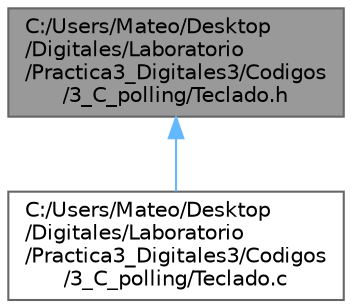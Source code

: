 digraph "C:/Users/Mateo/Desktop/Digitales/Laboratorio/Practica3_Digitales3/Codigos/3_C_polling/Teclado.h"
{
 // LATEX_PDF_SIZE
  bgcolor="transparent";
  edge [fontname=Helvetica,fontsize=10,labelfontname=Helvetica,labelfontsize=10];
  node [fontname=Helvetica,fontsize=10,shape=box,height=0.2,width=0.4];
  Node1 [id="Node000001",label="C:/Users/Mateo/Desktop\l/Digitales/Laboratorio\l/Practica3_Digitales3/Codigos\l/3_C_polling/Teclado.h",height=0.2,width=0.4,color="gray40", fillcolor="grey60", style="filled", fontcolor="black",tooltip=" "];
  Node1 -> Node2 [id="edge1_Node000001_Node000002",dir="back",color="steelblue1",style="solid",tooltip=" "];
  Node2 [id="Node000002",label="C:/Users/Mateo/Desktop\l/Digitales/Laboratorio\l/Practica3_Digitales3/Codigos\l/3_C_polling/Teclado.c",height=0.2,width=0.4,color="grey40", fillcolor="white", style="filled",URL="$_teclado_8c.html",tooltip=" "];
}
